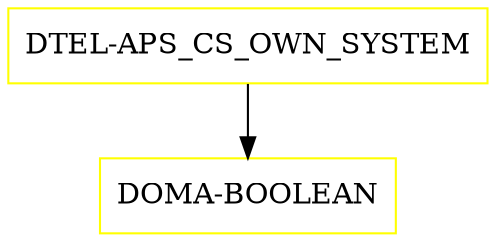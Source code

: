 digraph G {
  "DTEL-APS_CS_OWN_SYSTEM" [shape=box,color=yellow];
  "DOMA-BOOLEAN" [shape=box,color=yellow,URL="./DOMA_BOOLEAN.html"];
  "DTEL-APS_CS_OWN_SYSTEM" -> "DOMA-BOOLEAN";
}

